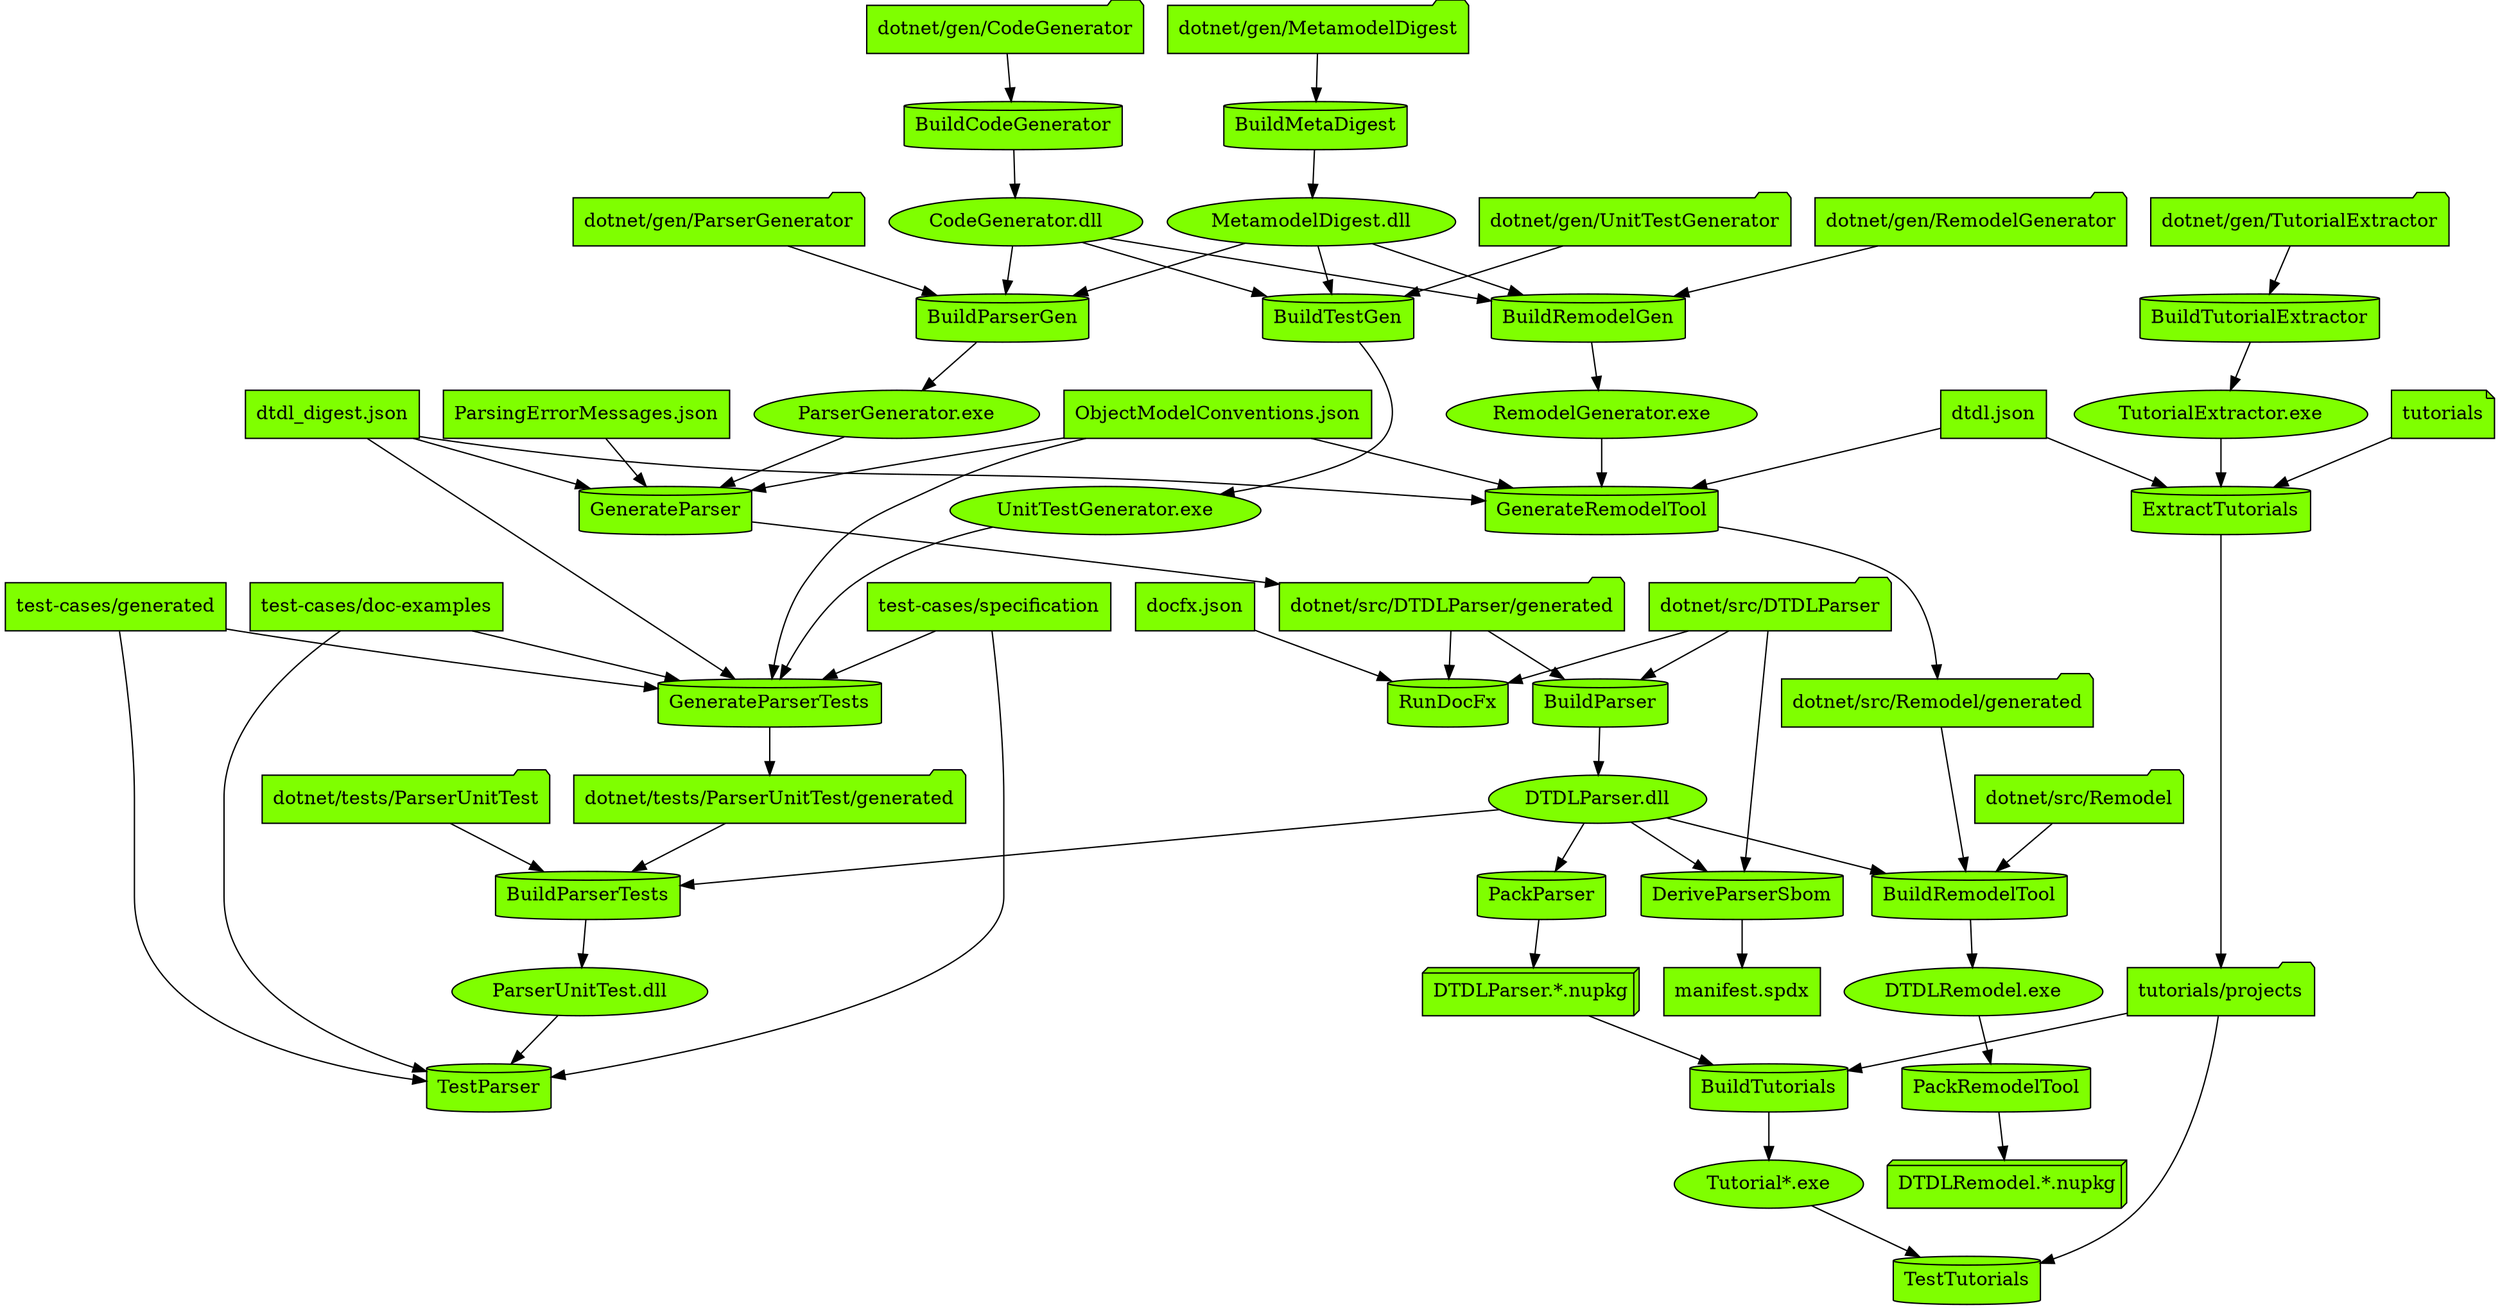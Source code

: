 digraph {
  {
    "BuildTestGen" [shape=cylinder style=filled fillcolor=chartreuse]
    "GenerateRemodelTool" [shape=cylinder style=filled fillcolor=chartreuse]
    "BuildParserGen" [shape=cylinder style=filled fillcolor=chartreuse]
    "PackRemodelTool" [shape=cylinder style=filled fillcolor=chartreuse]
    "BuildRemodelTool" [shape=cylinder style=filled fillcolor=chartreuse]
    "BuildCodeGenerator" [shape=cylinder style=filled fillcolor=chartreuse]
    "BuildTutorialExtractor" [shape=cylinder style=filled fillcolor=chartreuse]
    "RunDocFx" [shape=cylinder style=filled fillcolor=chartreuse]
    "GenerateParserTests" [shape=cylinder style=filled fillcolor=chartreuse]
    "ExtractTutorials" [shape=cylinder style=filled fillcolor=chartreuse]
    "BuildMetaDigest" [shape=cylinder style=filled fillcolor=chartreuse]
    "BuildRemodelGen" [shape=cylinder style=filled fillcolor=chartreuse]
    "PackParser" [shape=cylinder style=filled fillcolor=chartreuse]
    "GenerateParser" [shape=cylinder style=filled fillcolor=chartreuse]
    "TestTutorials" [shape=cylinder style=filled fillcolor=chartreuse]
    "BuildParser" [shape=cylinder style=filled fillcolor=chartreuse]
    "TestParser" [shape=cylinder style=filled fillcolor=chartreuse]
    "BuildParserTests" [shape=cylinder style=filled fillcolor=chartreuse]
    "DeriveParserSbom" [shape=cylinder style=filled fillcolor=chartreuse]
    "BuildTutorials" [shape=cylinder style=filled fillcolor=chartreuse]
    "dotnet/gen/UnitTestGenerator" [shape=folder style=filled fillcolor=chartreuse]
    "MetamodelDigest.dll" [shape=ellipse style=filled fillcolor=chartreuse]
    "CodeGenerator.dll" [shape=ellipse style=filled fillcolor=chartreuse]
    "UnitTestGenerator.exe" [shape=ellipse style=filled fillcolor=chartreuse]
    "RemodelGenerator.exe" [shape=ellipse style=filled fillcolor=chartreuse]
    "dtdl.json" [shape=box style=filled fillcolor=chartreuse]
    "dtdl_digest.json" [shape=box style=filled fillcolor=chartreuse]
    "ObjectModelConventions.json" [shape=box style=filled fillcolor=chartreuse]
    "dotnet/src/Remodel/generated" [shape=folder style=filled fillcolor=chartreuse]
    "dotnet/gen/ParserGenerator" [shape=folder style=filled fillcolor=chartreuse]
    "ParserGenerator.exe" [shape=ellipse style=filled fillcolor=chartreuse]
    "DTDLRemodel.exe" [shape=ellipse style=filled fillcolor=chartreuse]
    "DTDLRemodel.*.nupkg" [shape=box3d style=filled fillcolor=chartreuse]
    "dotnet/src/Remodel" [shape=folder style=filled fillcolor=chartreuse]
    "DTDLParser.dll" [shape=ellipse style=filled fillcolor=chartreuse]
    "dotnet/gen/CodeGenerator" [shape=folder style=filled fillcolor=chartreuse]
    "dotnet/gen/TutorialExtractor" [shape=folder style=filled fillcolor=chartreuse]
    "TutorialExtractor.exe" [shape=ellipse style=filled fillcolor=chartreuse]
    "dotnet/src/DTDLParser" [shape=folder style=filled fillcolor=chartreuse]
    "dotnet/src/DTDLParser/generated" [shape=folder style=filled fillcolor=chartreuse]
    "docfx.json" [shape=box style=filled fillcolor=chartreuse]
    "test-cases/generated" [shape=box style=filled fillcolor=chartreuse]
    "test-cases/doc-examples" [shape=box style=filled fillcolor=chartreuse]
    "test-cases/specification" [shape=box style=filled fillcolor=chartreuse]
    "dotnet/tests/ParserUnitTest/generated" [shape=folder style=filled fillcolor=chartreuse]
    "tutorials" [shape=note style=filled fillcolor=chartreuse]
    "tutorials/projects" [shape=folder style=filled fillcolor=chartreuse]
    "dotnet/gen/MetamodelDigest" [shape=folder style=filled fillcolor=chartreuse]
    "dotnet/gen/RemodelGenerator" [shape=folder style=filled fillcolor=chartreuse]
    "DTDLParser.*.nupkg" [shape=box3d style=filled fillcolor=chartreuse]
    "ParsingErrorMessages.json" [shape=box style=filled fillcolor=chartreuse]
    "Tutorial*.exe" [shape=ellipse style=filled fillcolor=chartreuse]
    "ParserUnitTest.dll" [shape=ellipse style=filled fillcolor=chartreuse]
    "dotnet/tests/ParserUnitTest" [shape=folder style=filled fillcolor=chartreuse]
    "manifest.spdx" [shape=box style=filled fillcolor=chartreuse]
  }
  "dotnet/gen/UnitTestGenerator" -> "BuildTestGen"
  "MetamodelDigest.dll" -> "BuildTestGen"
  "CodeGenerator.dll" -> "BuildTestGen"
  "BuildTestGen" -> "UnitTestGenerator.exe"
  "RemodelGenerator.exe" -> "GenerateRemodelTool"
  "dtdl.json" -> "GenerateRemodelTool"
  "dtdl_digest.json" -> "GenerateRemodelTool"
  "ObjectModelConventions.json" -> "GenerateRemodelTool"
  "GenerateRemodelTool" -> "dotnet/src/Remodel/generated"
  "dotnet/gen/ParserGenerator" -> "BuildParserGen"
  "MetamodelDigest.dll" -> "BuildParserGen"
  "CodeGenerator.dll" -> "BuildParserGen"
  "BuildParserGen" -> "ParserGenerator.exe"
  "DTDLRemodel.exe" -> "PackRemodelTool"
  "PackRemodelTool" -> "DTDLRemodel.*.nupkg"
  "dotnet/src/Remodel" -> "BuildRemodelTool"
  "dotnet/src/Remodel/generated" -> "BuildRemodelTool"
  "DTDLParser.dll" -> "BuildRemodelTool"
  "BuildRemodelTool" -> "DTDLRemodel.exe"
  "dotnet/gen/CodeGenerator" -> "BuildCodeGenerator"
  "BuildCodeGenerator" -> "CodeGenerator.dll"
  "dotnet/gen/TutorialExtractor" -> "BuildTutorialExtractor"
  "BuildTutorialExtractor" -> "TutorialExtractor.exe"
  "dotnet/src/DTDLParser" -> "RunDocFx"
  "dotnet/src/DTDLParser/generated" -> "RunDocFx"
  "docfx.json" -> "RunDocFx"
  "UnitTestGenerator.exe" -> "GenerateParserTests"
  "dtdl_digest.json" -> "GenerateParserTests"
  "ObjectModelConventions.json" -> "GenerateParserTests"
  "test-cases/generated" -> "GenerateParserTests"
  "test-cases/doc-examples" -> "GenerateParserTests"
  "test-cases/specification" -> "GenerateParserTests"
  "GenerateParserTests" -> "dotnet/tests/ParserUnitTest/generated"
  "TutorialExtractor.exe" -> "ExtractTutorials"
  "dtdl.json" -> "ExtractTutorials"
  "tutorials" -> "ExtractTutorials"
  "ExtractTutorials" -> "tutorials/projects"
  "dotnet/gen/MetamodelDigest" -> "BuildMetaDigest"
  "BuildMetaDigest" -> "MetamodelDigest.dll"
  "dotnet/gen/RemodelGenerator" -> "BuildRemodelGen"
  "MetamodelDigest.dll" -> "BuildRemodelGen"
  "CodeGenerator.dll" -> "BuildRemodelGen"
  "BuildRemodelGen" -> "RemodelGenerator.exe"
  "DTDLParser.dll" -> "PackParser"
  "PackParser" -> "DTDLParser.*.nupkg"
  "ParserGenerator.exe" -> "GenerateParser"
  "dtdl_digest.json" -> "GenerateParser"
  "ObjectModelConventions.json" -> "GenerateParser"
  "ParsingErrorMessages.json" -> "GenerateParser"
  "GenerateParser" -> "dotnet/src/DTDLParser/generated"
  "Tutorial*.exe" -> "TestTutorials"
  "tutorials/projects" -> "TestTutorials"
  "dotnet/src/DTDLParser" -> "BuildParser"
  "dotnet/src/DTDLParser/generated" -> "BuildParser"
  "BuildParser" -> "DTDLParser.dll"
  "ParserUnitTest.dll" -> "TestParser"
  "test-cases/generated" -> "TestParser"
  "test-cases/doc-examples" -> "TestParser"
  "test-cases/specification" -> "TestParser"
  "dotnet/tests/ParserUnitTest" -> "BuildParserTests"
  "dotnet/tests/ParserUnitTest/generated" -> "BuildParserTests"
  "DTDLParser.dll" -> "BuildParserTests"
  "BuildParserTests" -> "ParserUnitTest.dll"
  "DTDLParser.dll" -> "DeriveParserSbom"
  "dotnet/src/DTDLParser" -> "DeriveParserSbom"
  "DeriveParserSbom" -> "manifest.spdx"
  "DTDLParser.*.nupkg" -> "BuildTutorials"
  "tutorials/projects" -> "BuildTutorials"
  "BuildTutorials" -> "Tutorial*.exe"
}
